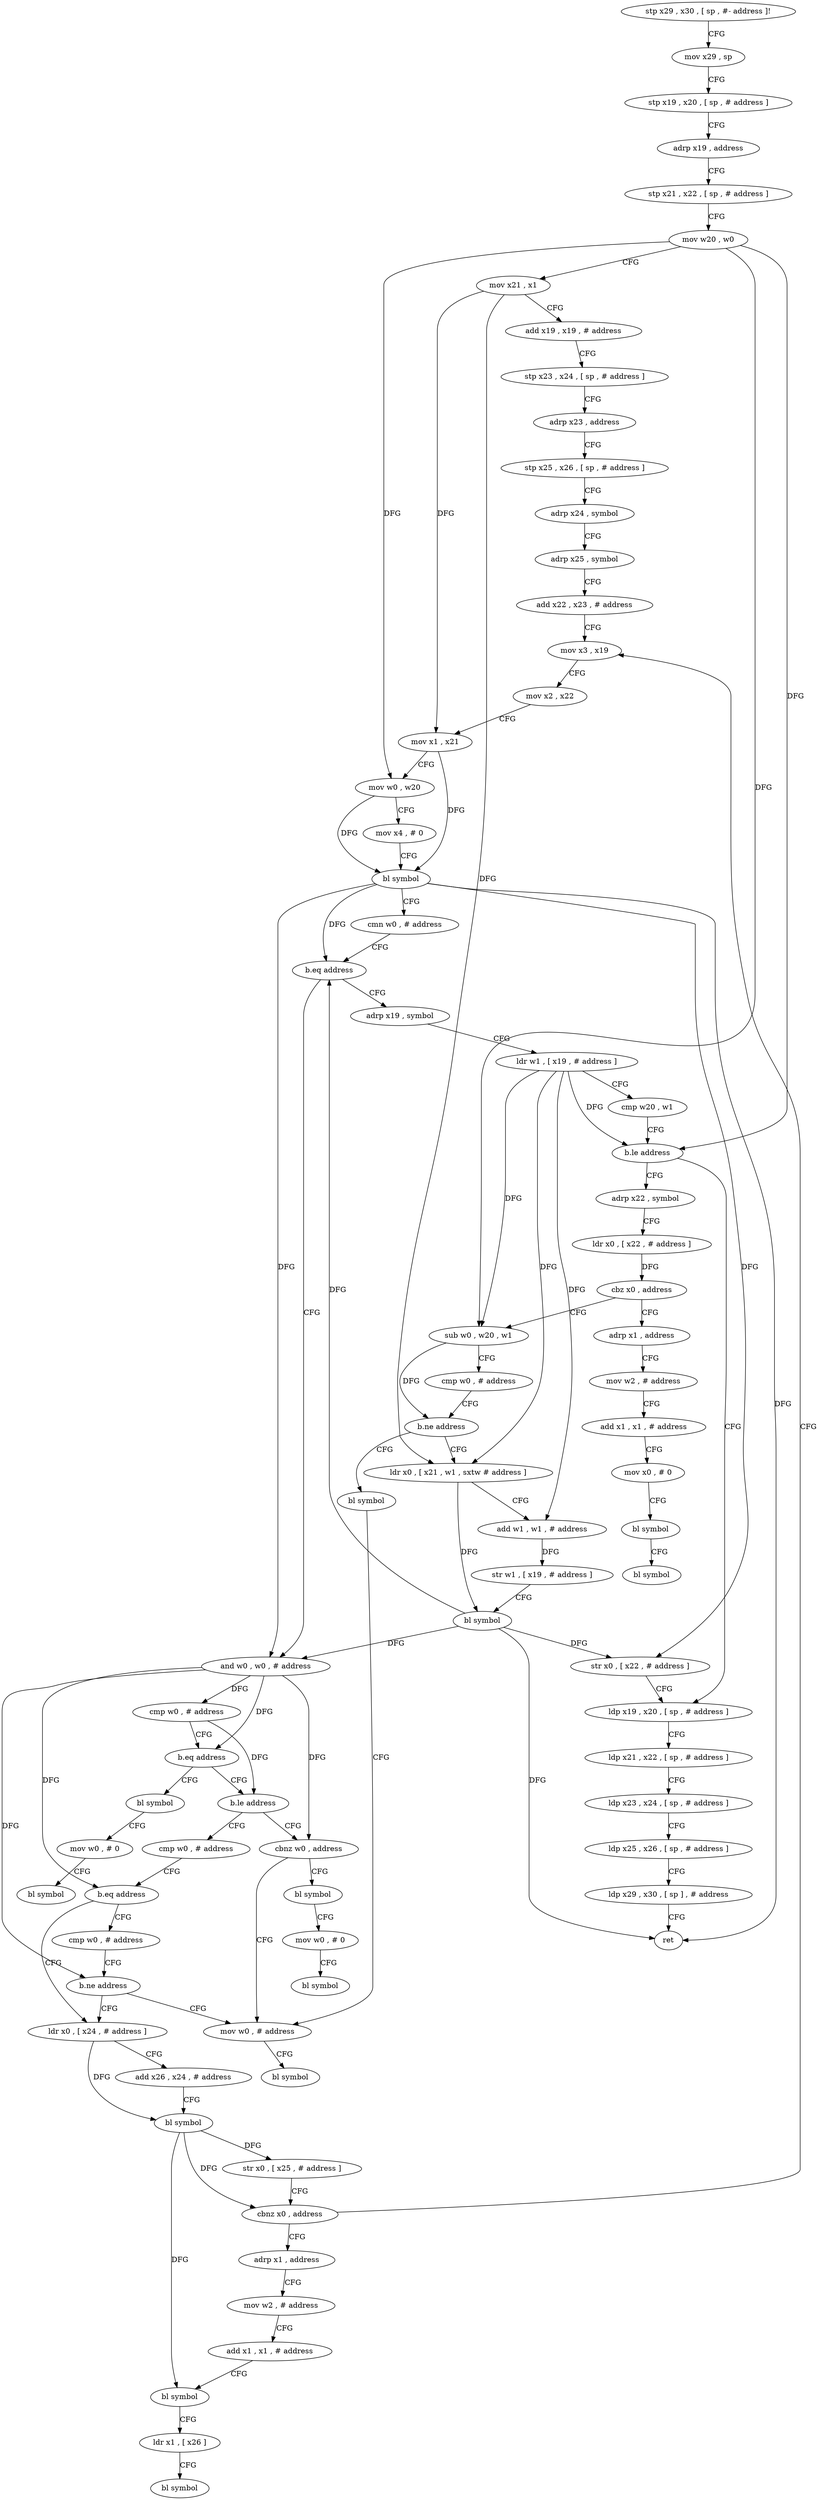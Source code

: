 digraph "func" {
"4216656" [label = "stp x29 , x30 , [ sp , #- address ]!" ]
"4216660" [label = "mov x29 , sp" ]
"4216664" [label = "stp x19 , x20 , [ sp , # address ]" ]
"4216668" [label = "adrp x19 , address" ]
"4216672" [label = "stp x21 , x22 , [ sp , # address ]" ]
"4216676" [label = "mov w20 , w0" ]
"4216680" [label = "mov x21 , x1" ]
"4216684" [label = "add x19 , x19 , # address" ]
"4216688" [label = "stp x23 , x24 , [ sp , # address ]" ]
"4216692" [label = "adrp x23 , address" ]
"4216696" [label = "stp x25 , x26 , [ sp , # address ]" ]
"4216700" [label = "adrp x24 , symbol" ]
"4216704" [label = "adrp x25 , symbol" ]
"4216708" [label = "add x22 , x23 , # address" ]
"4216712" [label = "mov x3 , x19" ]
"4216872" [label = "adrp x19 , symbol" ]
"4216876" [label = "ldr w1 , [ x19 , # address ]" ]
"4216880" [label = "cmp w20 , w1" ]
"4216884" [label = "b.le address" ]
"4216960" [label = "ldp x19 , x20 , [ sp , # address ]" ]
"4216888" [label = "adrp x22 , symbol" ]
"4216744" [label = "and w0 , w0 , # address" ]
"4216748" [label = "cmp w0 , # address" ]
"4216752" [label = "b.eq address" ]
"4216856" [label = "bl symbol" ]
"4216756" [label = "b.le address" ]
"4216964" [label = "ldp x21 , x22 , [ sp , # address ]" ]
"4216968" [label = "ldp x23 , x24 , [ sp , # address ]" ]
"4216972" [label = "ldp x25 , x26 , [ sp , # address ]" ]
"4216976" [label = "ldp x29 , x30 , [ sp ] , # address" ]
"4216980" [label = "ret" ]
"4216892" [label = "ldr x0 , [ x22 , # address ]" ]
"4216896" [label = "cbz x0 , address" ]
"4216928" [label = "sub w0 , w20 , w1" ]
"4216900" [label = "adrp x1 , address" ]
"4216860" [label = "mov w0 , # 0" ]
"4216864" [label = "bl symbol" ]
"4216824" [label = "cbnz w0 , address" ]
"4216760" [label = "cmp w0 , # address" ]
"4216932" [label = "cmp w0 , # address" ]
"4216936" [label = "b.ne address" ]
"4216840" [label = "bl symbol" ]
"4216940" [label = "ldr x0 , [ x21 , w1 , sxtw # address ]" ]
"4216904" [label = "mov w2 , # address" ]
"4216908" [label = "add x1 , x1 , # address" ]
"4216912" [label = "mov x0 , # 0" ]
"4216916" [label = "bl symbol" ]
"4216920" [label = "bl symbol" ]
"4216844" [label = "mov w0 , # address" ]
"4216828" [label = "bl symbol" ]
"4216764" [label = "b.eq address" ]
"4216776" [label = "ldr x0 , [ x24 , # address ]" ]
"4216768" [label = "cmp w0 , # address" ]
"4216944" [label = "add w1 , w1 , # address" ]
"4216948" [label = "str w1 , [ x19 , # address ]" ]
"4216952" [label = "bl symbol" ]
"4216956" [label = "str x0 , [ x22 , # address ]" ]
"4216848" [label = "bl symbol" ]
"4216832" [label = "mov w0 , # 0" ]
"4216836" [label = "bl symbol" ]
"4216780" [label = "add x26 , x24 , # address" ]
"4216784" [label = "bl symbol" ]
"4216788" [label = "str x0 , [ x25 , # address ]" ]
"4216792" [label = "cbnz x0 , address" ]
"4216796" [label = "adrp x1 , address" ]
"4216772" [label = "b.ne address" ]
"4216716" [label = "mov x2 , x22" ]
"4216720" [label = "mov x1 , x21" ]
"4216724" [label = "mov w0 , w20" ]
"4216728" [label = "mov x4 , # 0" ]
"4216732" [label = "bl symbol" ]
"4216736" [label = "cmn w0 , # address" ]
"4216740" [label = "b.eq address" ]
"4216800" [label = "mov w2 , # address" ]
"4216804" [label = "add x1 , x1 , # address" ]
"4216808" [label = "bl symbol" ]
"4216812" [label = "ldr x1 , [ x26 ]" ]
"4216816" [label = "bl symbol" ]
"4216656" -> "4216660" [ label = "CFG" ]
"4216660" -> "4216664" [ label = "CFG" ]
"4216664" -> "4216668" [ label = "CFG" ]
"4216668" -> "4216672" [ label = "CFG" ]
"4216672" -> "4216676" [ label = "CFG" ]
"4216676" -> "4216680" [ label = "CFG" ]
"4216676" -> "4216724" [ label = "DFG" ]
"4216676" -> "4216884" [ label = "DFG" ]
"4216676" -> "4216928" [ label = "DFG" ]
"4216680" -> "4216684" [ label = "CFG" ]
"4216680" -> "4216720" [ label = "DFG" ]
"4216680" -> "4216940" [ label = "DFG" ]
"4216684" -> "4216688" [ label = "CFG" ]
"4216688" -> "4216692" [ label = "CFG" ]
"4216692" -> "4216696" [ label = "CFG" ]
"4216696" -> "4216700" [ label = "CFG" ]
"4216700" -> "4216704" [ label = "CFG" ]
"4216704" -> "4216708" [ label = "CFG" ]
"4216708" -> "4216712" [ label = "CFG" ]
"4216712" -> "4216716" [ label = "CFG" ]
"4216872" -> "4216876" [ label = "CFG" ]
"4216876" -> "4216880" [ label = "CFG" ]
"4216876" -> "4216884" [ label = "DFG" ]
"4216876" -> "4216928" [ label = "DFG" ]
"4216876" -> "4216940" [ label = "DFG" ]
"4216876" -> "4216944" [ label = "DFG" ]
"4216880" -> "4216884" [ label = "CFG" ]
"4216884" -> "4216960" [ label = "CFG" ]
"4216884" -> "4216888" [ label = "CFG" ]
"4216960" -> "4216964" [ label = "CFG" ]
"4216888" -> "4216892" [ label = "CFG" ]
"4216744" -> "4216748" [ label = "DFG" ]
"4216744" -> "4216752" [ label = "DFG" ]
"4216744" -> "4216824" [ label = "DFG" ]
"4216744" -> "4216764" [ label = "DFG" ]
"4216744" -> "4216772" [ label = "DFG" ]
"4216748" -> "4216752" [ label = "CFG" ]
"4216748" -> "4216756" [ label = "DFG" ]
"4216752" -> "4216856" [ label = "CFG" ]
"4216752" -> "4216756" [ label = "CFG" ]
"4216856" -> "4216860" [ label = "CFG" ]
"4216756" -> "4216824" [ label = "CFG" ]
"4216756" -> "4216760" [ label = "CFG" ]
"4216964" -> "4216968" [ label = "CFG" ]
"4216968" -> "4216972" [ label = "CFG" ]
"4216972" -> "4216976" [ label = "CFG" ]
"4216976" -> "4216980" [ label = "CFG" ]
"4216892" -> "4216896" [ label = "DFG" ]
"4216896" -> "4216928" [ label = "CFG" ]
"4216896" -> "4216900" [ label = "CFG" ]
"4216928" -> "4216932" [ label = "CFG" ]
"4216928" -> "4216936" [ label = "DFG" ]
"4216900" -> "4216904" [ label = "CFG" ]
"4216860" -> "4216864" [ label = "CFG" ]
"4216824" -> "4216844" [ label = "CFG" ]
"4216824" -> "4216828" [ label = "CFG" ]
"4216760" -> "4216764" [ label = "CFG" ]
"4216932" -> "4216936" [ label = "CFG" ]
"4216936" -> "4216840" [ label = "CFG" ]
"4216936" -> "4216940" [ label = "CFG" ]
"4216840" -> "4216844" [ label = "CFG" ]
"4216940" -> "4216944" [ label = "CFG" ]
"4216940" -> "4216952" [ label = "DFG" ]
"4216904" -> "4216908" [ label = "CFG" ]
"4216908" -> "4216912" [ label = "CFG" ]
"4216912" -> "4216916" [ label = "CFG" ]
"4216916" -> "4216920" [ label = "CFG" ]
"4216844" -> "4216848" [ label = "CFG" ]
"4216828" -> "4216832" [ label = "CFG" ]
"4216764" -> "4216776" [ label = "CFG" ]
"4216764" -> "4216768" [ label = "CFG" ]
"4216776" -> "4216780" [ label = "CFG" ]
"4216776" -> "4216784" [ label = "DFG" ]
"4216768" -> "4216772" [ label = "CFG" ]
"4216944" -> "4216948" [ label = "DFG" ]
"4216948" -> "4216952" [ label = "CFG" ]
"4216952" -> "4216956" [ label = "DFG" ]
"4216952" -> "4216740" [ label = "DFG" ]
"4216952" -> "4216744" [ label = "DFG" ]
"4216952" -> "4216980" [ label = "DFG" ]
"4216956" -> "4216960" [ label = "CFG" ]
"4216832" -> "4216836" [ label = "CFG" ]
"4216780" -> "4216784" [ label = "CFG" ]
"4216784" -> "4216788" [ label = "DFG" ]
"4216784" -> "4216792" [ label = "DFG" ]
"4216784" -> "4216808" [ label = "DFG" ]
"4216788" -> "4216792" [ label = "CFG" ]
"4216792" -> "4216712" [ label = "CFG" ]
"4216792" -> "4216796" [ label = "CFG" ]
"4216796" -> "4216800" [ label = "CFG" ]
"4216772" -> "4216844" [ label = "CFG" ]
"4216772" -> "4216776" [ label = "CFG" ]
"4216716" -> "4216720" [ label = "CFG" ]
"4216720" -> "4216724" [ label = "CFG" ]
"4216720" -> "4216732" [ label = "DFG" ]
"4216724" -> "4216728" [ label = "CFG" ]
"4216724" -> "4216732" [ label = "DFG" ]
"4216728" -> "4216732" [ label = "CFG" ]
"4216732" -> "4216736" [ label = "CFG" ]
"4216732" -> "4216740" [ label = "DFG" ]
"4216732" -> "4216744" [ label = "DFG" ]
"4216732" -> "4216980" [ label = "DFG" ]
"4216732" -> "4216956" [ label = "DFG" ]
"4216736" -> "4216740" [ label = "CFG" ]
"4216740" -> "4216872" [ label = "CFG" ]
"4216740" -> "4216744" [ label = "CFG" ]
"4216800" -> "4216804" [ label = "CFG" ]
"4216804" -> "4216808" [ label = "CFG" ]
"4216808" -> "4216812" [ label = "CFG" ]
"4216812" -> "4216816" [ label = "CFG" ]
}
